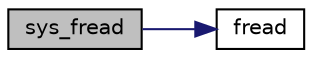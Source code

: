digraph "sys_fread"
{
 // LATEX_PDF_SIZE
  edge [fontname="Helvetica",fontsize="10",labelfontname="Helvetica",labelfontsize="10"];
  node [fontname="Helvetica",fontsize="10",shape=record];
  rankdir="LR";
  Node1 [label="sys_fread",height=0.2,width=0.4,color="black", fillcolor="grey75", style="filled", fontcolor="black",tooltip=" "];
  Node1 -> Node2 [color="midnightblue",fontsize="10",style="solid",fontname="Helvetica"];
  Node2 [label="fread",height=0.2,width=0.4,color="black", fillcolor="white", style="filled",URL="$file_8c.html#ac539f57edd90fcd088fd3baa10319166",tooltip=" "];
}
